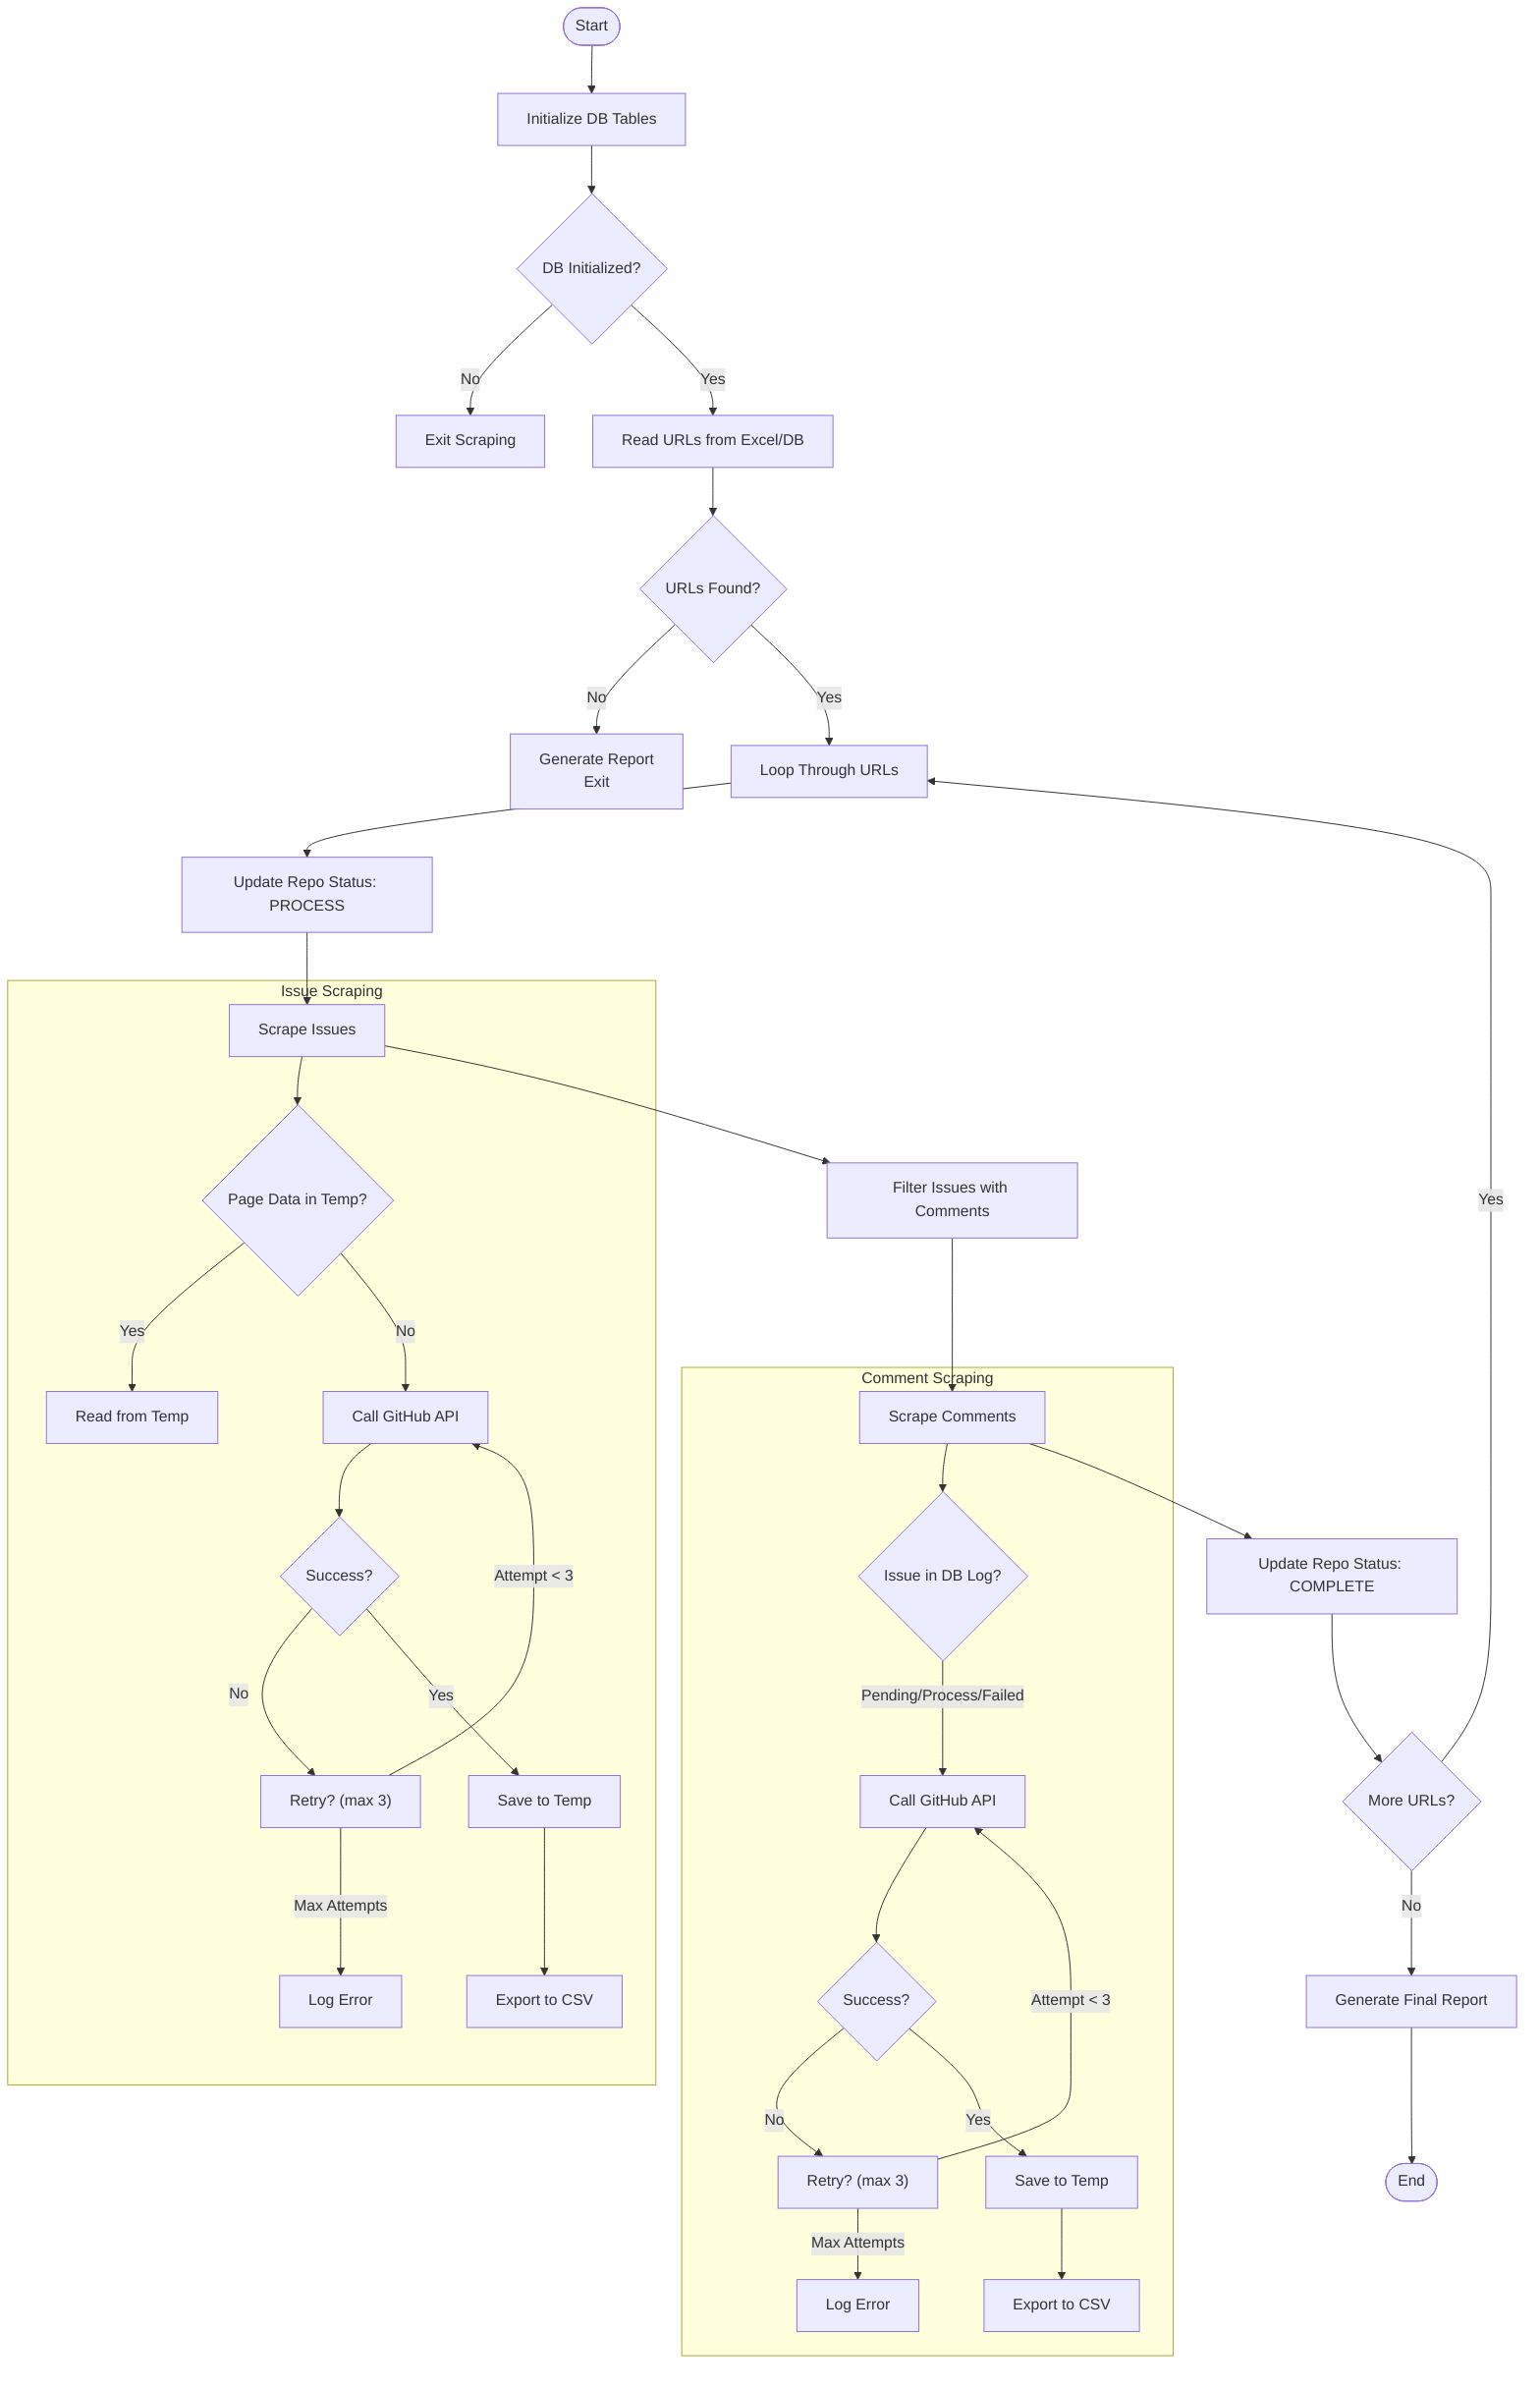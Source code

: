 flowchart TD
    A([Start]) --> B[Initialize DB Tables]
    B --> C{DB Initialized?}
    C -->|No| D[Exit Scraping]
    C -->|Yes| E[Read URLs from Excel/DB]
    E --> F{URLs Found?}
    F -->|No| G[Generate Report\nExit]
    F -->|Yes| H[Loop Through URLs]
    H --> I[Update Repo Status: PROCESS]
    I --> J[Scrape Issues]
    
    subgraph "Issue Scraping"
        J --> K{Page Data in Temp?}
        K -->|Yes| L[Read from Temp]
        K -->|No| M[Call GitHub API]
        M --> N{Success?}
        N -->|No| O["Retry? (max 3)"]
        O -->|Attempt < 3| M
        O -->|Max Attempts| P[Log Error]
        N -->|Yes| Q[Save to Temp]
        Q --> R[Export to CSV]
    end
    
    J --> S[Filter Issues with Comments]
    S --> T[Scrape Comments]
    
    subgraph "Comment Scraping"
        T --> U{Issue in DB Log?}
        U -->|Pending/Process/Failed| V[Call GitHub API]
        V --> W{Success?}
        W -->|No| X["Retry? (max 3)"]
        X -->|Attempt < 3| V
        X -->|Max Attempts| Y[Log Error]
        W -->|Yes| Z[Save to Temp]
        Z --> AA[Export to CSV]
    end
    
    T --> AB[Update Repo Status: COMPLETE]
    AB --> AC{More URLs?}
    AC -->|Yes| H
    AC -->|No| AD[Generate Final Report]
    AD --> AE([End])